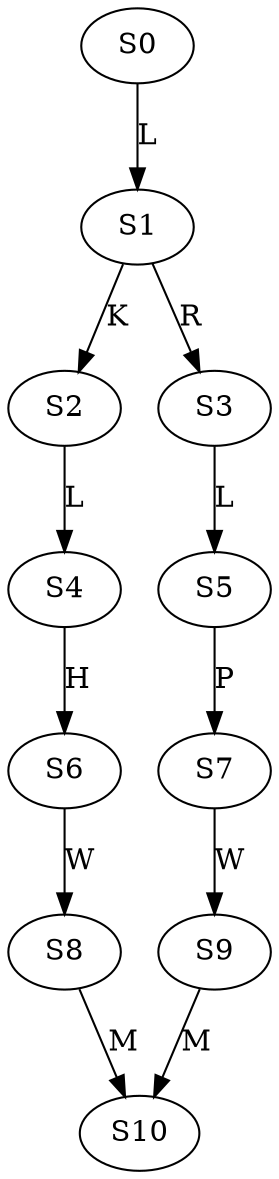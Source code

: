 strict digraph  {
	S0 -> S1 [ label = L ];
	S1 -> S2 [ label = K ];
	S1 -> S3 [ label = R ];
	S2 -> S4 [ label = L ];
	S3 -> S5 [ label = L ];
	S4 -> S6 [ label = H ];
	S5 -> S7 [ label = P ];
	S6 -> S8 [ label = W ];
	S7 -> S9 [ label = W ];
	S8 -> S10 [ label = M ];
	S9 -> S10 [ label = M ];
}

